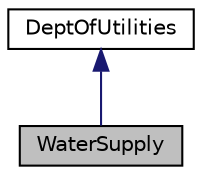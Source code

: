 digraph "WaterSupply"
{
 // LATEX_PDF_SIZE
  edge [fontname="Helvetica",fontsize="10",labelfontname="Helvetica",labelfontsize="10"];
  node [fontname="Helvetica",fontsize="10",shape=record];
  Node1 [label="WaterSupply",height=0.2,width=0.4,color="black", fillcolor="grey75", style="filled", fontcolor="black",tooltip="Manages the water distribution and supply system for the city. Inherits from the DeptOfUtilities clas..."];
  Node2 -> Node1 [dir="back",color="midnightblue",fontsize="10",style="solid",fontname="Helvetica"];
  Node2 [label="DeptOfUtilities",height=0.2,width=0.4,color="black", fillcolor="white", style="filled",URL="$classDeptOfUtilities.html",tooltip="Base class for managing various city utility departments like power, water, and waste management."];
}
